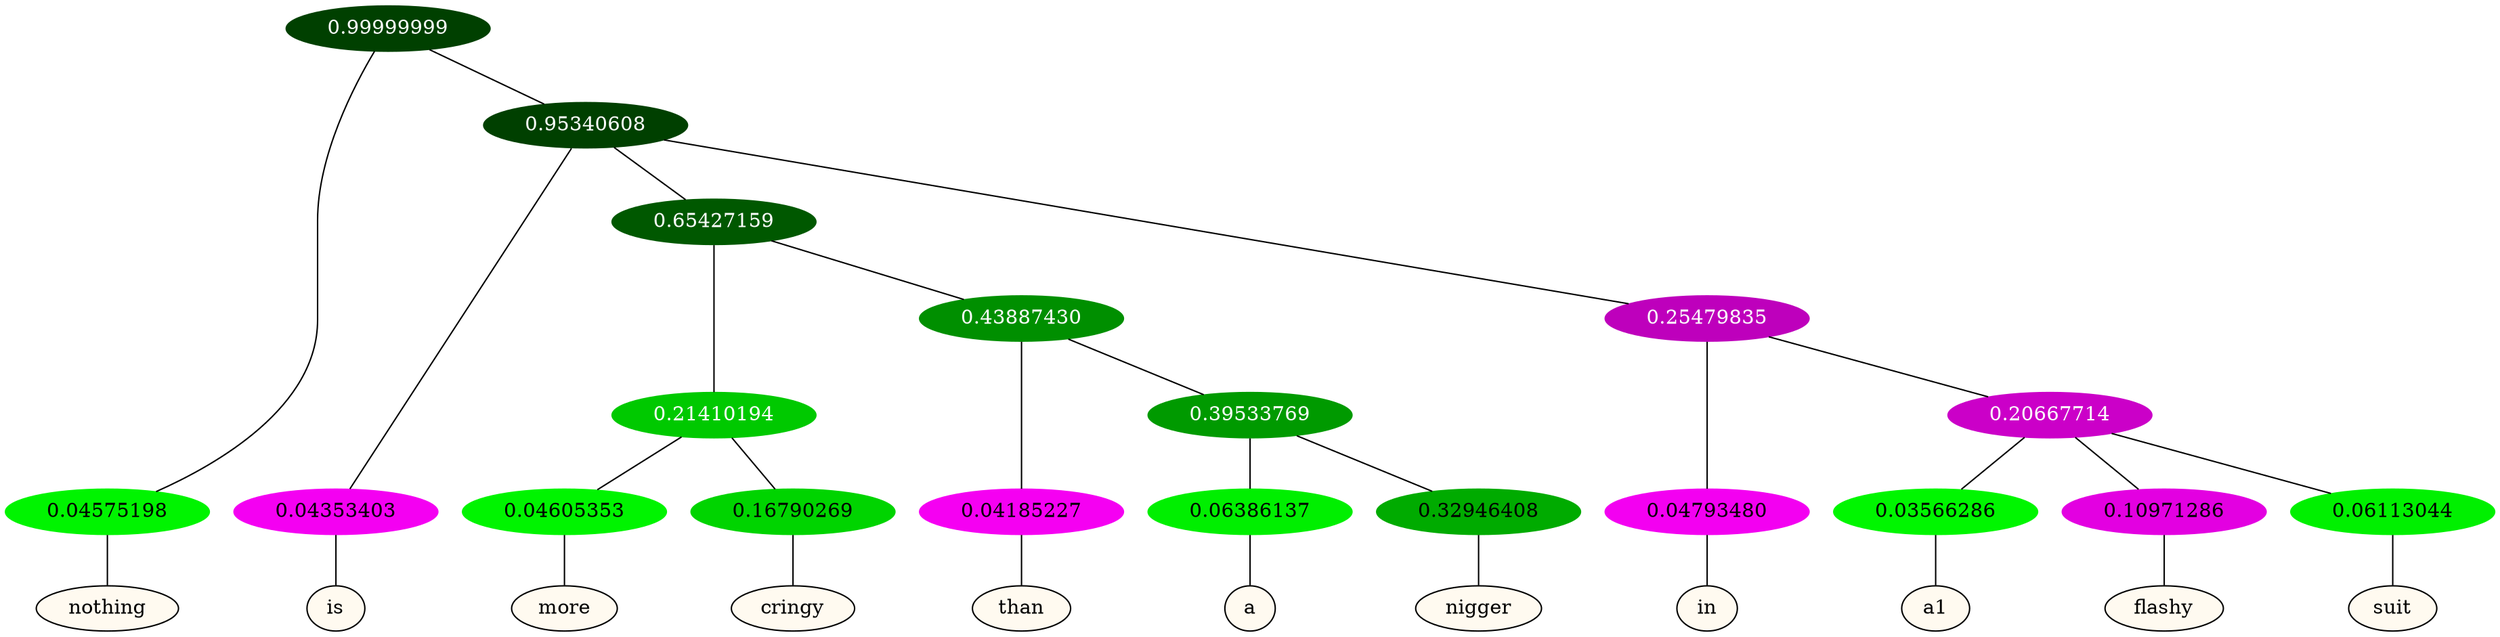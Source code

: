 graph {
	node [format=png height=0.15 nodesep=0.001 ordering=out overlap=prism overlap_scaling=0.01 ranksep=0.001 ratio=0.2 style=filled width=0.15]
	{
		rank=same
		a_w_1 [label=nothing color=black fillcolor=floralwhite style="filled,solid"]
		a_w_3 [label=is color=black fillcolor=floralwhite style="filled,solid"]
		a_w_10 [label=more color=black fillcolor=floralwhite style="filled,solid"]
		a_w_11 [label=cringy color=black fillcolor=floralwhite style="filled,solid"]
		a_w_12 [label=than color=black fillcolor=floralwhite style="filled,solid"]
		a_w_17 [label=a color=black fillcolor=floralwhite style="filled,solid"]
		a_w_18 [label=nigger color=black fillcolor=floralwhite style="filled,solid"]
		a_w_8 [label=in color=black fillcolor=floralwhite style="filled,solid"]
		a_w_14 [label=a1 color=black fillcolor=floralwhite style="filled,solid"]
		a_w_15 [label=flashy color=black fillcolor=floralwhite style="filled,solid"]
		a_w_16 [label=suit color=black fillcolor=floralwhite style="filled,solid"]
	}
	a_n_1 -- a_w_1
	a_n_3 -- a_w_3
	a_n_10 -- a_w_10
	a_n_11 -- a_w_11
	a_n_12 -- a_w_12
	a_n_17 -- a_w_17
	a_n_18 -- a_w_18
	a_n_8 -- a_w_8
	a_n_14 -- a_w_14
	a_n_15 -- a_w_15
	a_n_16 -- a_w_16
	{
		rank=same
		a_n_1 [label=0.04575198 color="0.334 1.000 0.954" fontcolor=black]
		a_n_3 [label=0.04353403 color="0.835 1.000 0.956" fontcolor=black]
		a_n_10 [label=0.04605353 color="0.334 1.000 0.954" fontcolor=black]
		a_n_11 [label=0.16790269 color="0.334 1.000 0.832" fontcolor=black]
		a_n_12 [label=0.04185227 color="0.835 1.000 0.958" fontcolor=black]
		a_n_17 [label=0.06386137 color="0.334 1.000 0.936" fontcolor=black]
		a_n_18 [label=0.32946408 color="0.334 1.000 0.671" fontcolor=black]
		a_n_8 [label=0.04793480 color="0.835 1.000 0.952" fontcolor=black]
		a_n_14 [label=0.03566286 color="0.334 1.000 0.964" fontcolor=black]
		a_n_15 [label=0.10971286 color="0.835 1.000 0.890" fontcolor=black]
		a_n_16 [label=0.06113044 color="0.334 1.000 0.939" fontcolor=black]
	}
	a_n_0 [label=0.99999999 color="0.334 1.000 0.250" fontcolor=grey99]
	a_n_0 -- a_n_1
	a_n_2 [label=0.95340608 color="0.334 1.000 0.250" fontcolor=grey99]
	a_n_0 -- a_n_2
	a_n_2 -- a_n_3
	a_n_4 [label=0.65427159 color="0.334 1.000 0.346" fontcolor=grey99]
	a_n_2 -- a_n_4
	a_n_5 [label=0.25479835 color="0.835 1.000 0.745" fontcolor=grey99]
	a_n_2 -- a_n_5
	a_n_6 [label=0.21410194 color="0.334 1.000 0.786" fontcolor=grey99]
	a_n_4 -- a_n_6
	a_n_7 [label=0.43887430 color="0.334 1.000 0.561" fontcolor=grey99]
	a_n_4 -- a_n_7
	a_n_5 -- a_n_8
	a_n_9 [label=0.20667714 color="0.835 1.000 0.793" fontcolor=grey99]
	a_n_5 -- a_n_9
	a_n_6 -- a_n_10
	a_n_6 -- a_n_11
	a_n_7 -- a_n_12
	a_n_13 [label=0.39533769 color="0.334 1.000 0.605" fontcolor=grey99]
	a_n_7 -- a_n_13
	a_n_9 -- a_n_14
	a_n_9 -- a_n_15
	a_n_9 -- a_n_16
	a_n_13 -- a_n_17
	a_n_13 -- a_n_18
}
